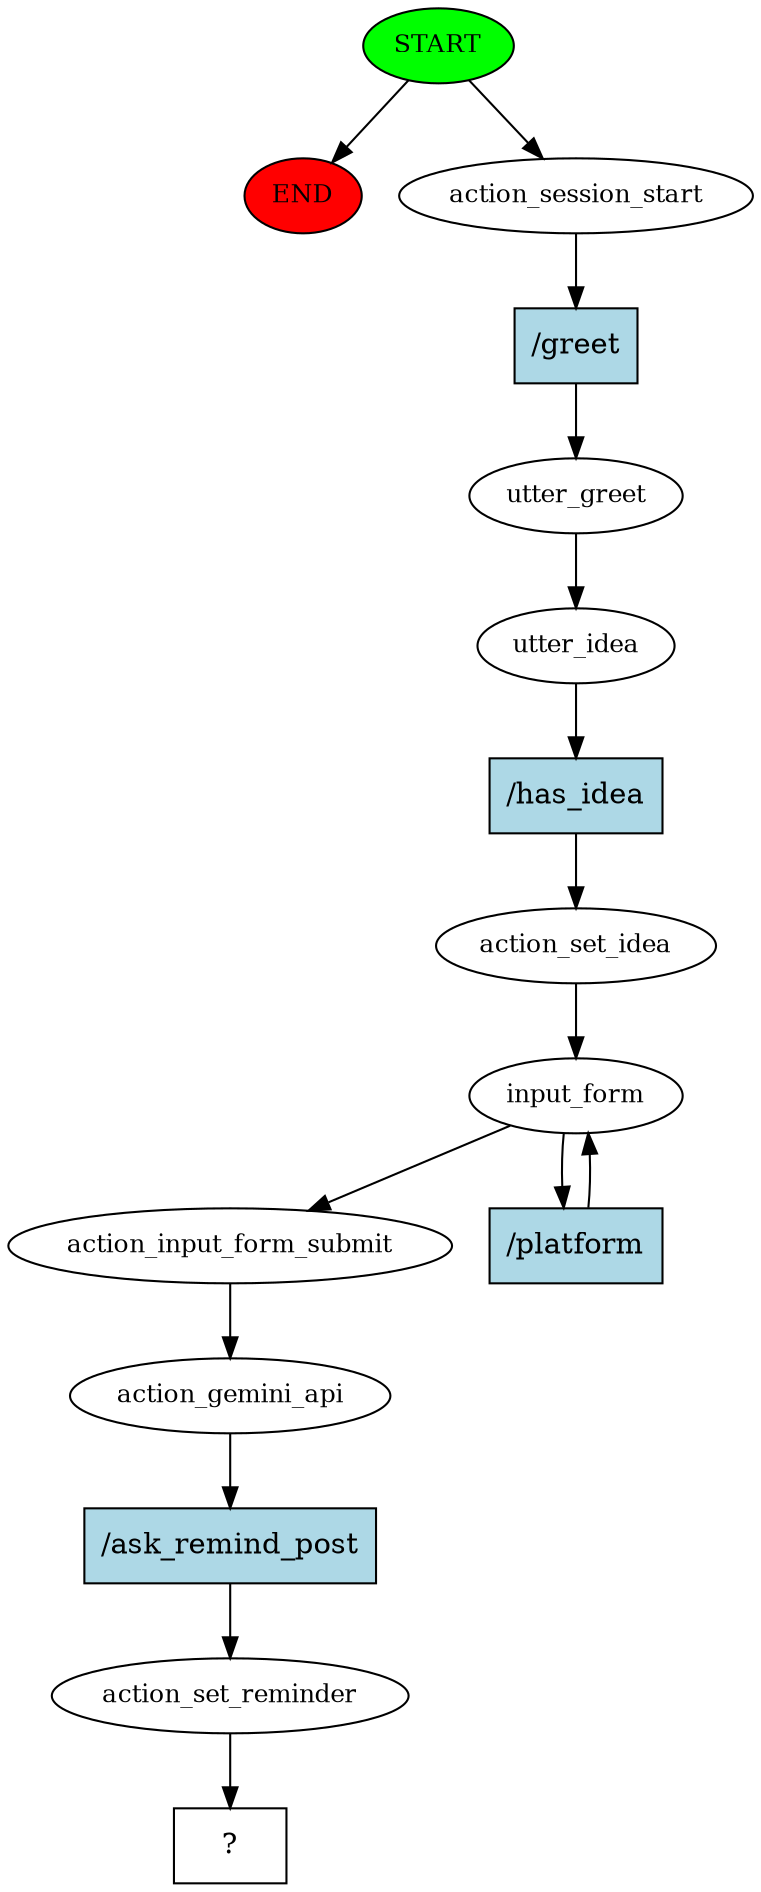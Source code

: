 digraph  {
0 [class="start active", fillcolor=green, fontsize=12, label=START, style=filled];
"-1" [class=end, fillcolor=red, fontsize=12, label=END, style=filled];
1 [class=active, fontsize=12, label=action_session_start];
2 [class=active, fontsize=12, label=utter_greet];
3 [class=active, fontsize=12, label=utter_idea];
4 [class=active, fontsize=12, label=action_set_idea];
5 [class=active, fontsize=12, label=input_form];
7 [class=active, fontsize=12, label=action_input_form_submit];
8 [class=active, fontsize=12, label=action_gemini_api];
9 [class=active, fontsize=12, label=action_set_reminder];
10 [class="intent dashed active", label="  ?  ", shape=rect];
11 [class="intent active", fillcolor=lightblue, label="/greet", shape=rect, style=filled];
12 [class="intent active", fillcolor=lightblue, label="/has_idea", shape=rect, style=filled];
13 [class="intent active", fillcolor=lightblue, label="/platform", shape=rect, style=filled];
14 [class="intent active", fillcolor=lightblue, label="/ask_remind_post", shape=rect, style=filled];
0 -> "-1"  [class="", key=NONE, label=""];
0 -> 1  [class=active, key=NONE, label=""];
1 -> 11  [class=active, key=0];
2 -> 3  [class=active, key=NONE, label=""];
3 -> 12  [class=active, key=0];
4 -> 5  [class=active, key=NONE, label=""];
5 -> 7  [class=active, key=NONE, label=""];
5 -> 13  [class=active, key=0];
7 -> 8  [class=active, key=NONE, label=""];
8 -> 14  [class=active, key=0];
9 -> 10  [class=active, key=NONE, label=""];
11 -> 2  [class=active, key=0];
12 -> 4  [class=active, key=0];
13 -> 5  [class=active, key=0];
14 -> 9  [class=active, key=0];
}
